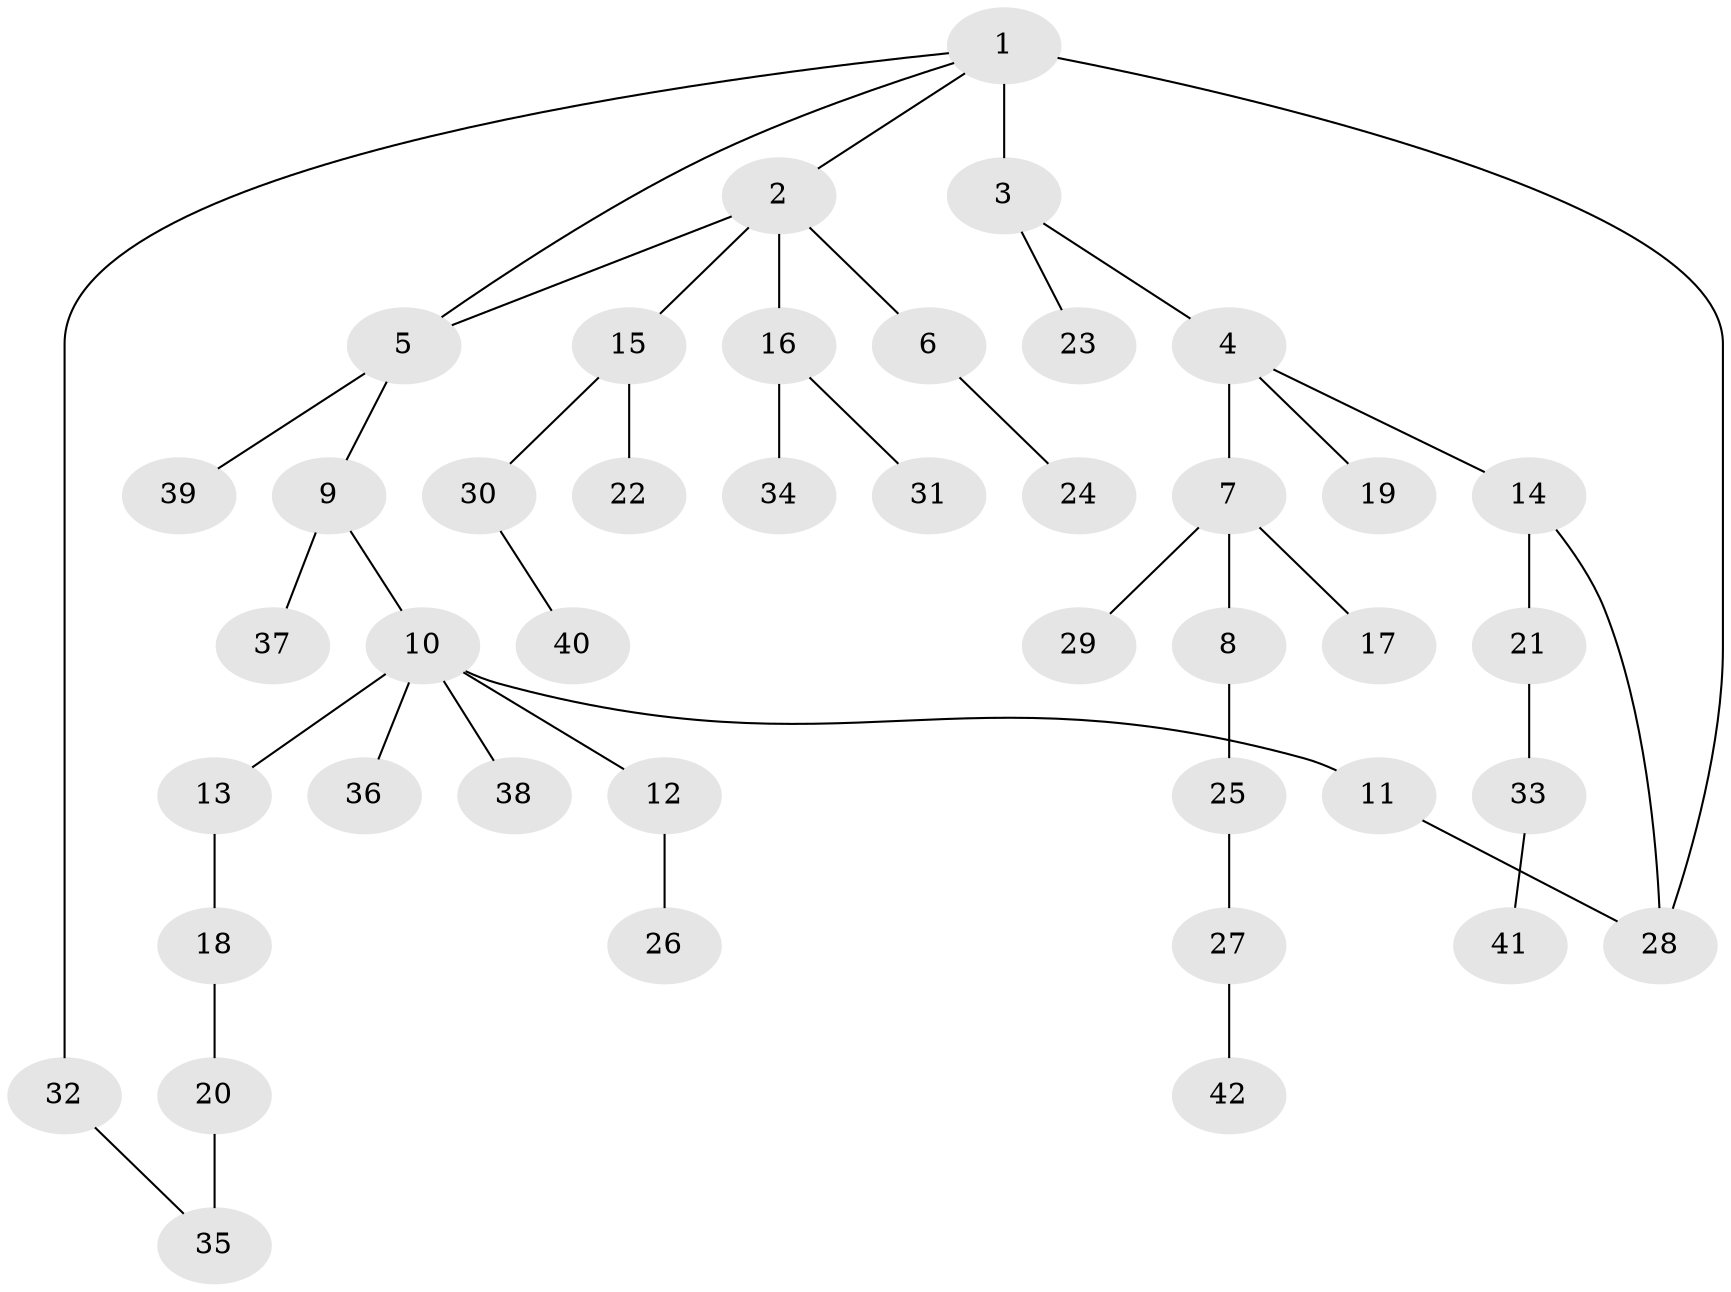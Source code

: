 // original degree distribution, {3: 0.10679611650485436, 7: 0.019417475728155338, 6: 0.02912621359223301, 4: 0.04854368932038835, 5: 0.02912621359223301, 2: 0.32038834951456313, 1: 0.44660194174757284}
// Generated by graph-tools (version 1.1) at 2025/48/03/04/25 22:48:41]
// undirected, 42 vertices, 45 edges
graph export_dot {
  node [color=gray90,style=filled];
  1;
  2;
  3;
  4;
  5;
  6;
  7;
  8;
  9;
  10;
  11;
  12;
  13;
  14;
  15;
  16;
  17;
  18;
  19;
  20;
  21;
  22;
  23;
  24;
  25;
  26;
  27;
  28;
  29;
  30;
  31;
  32;
  33;
  34;
  35;
  36;
  37;
  38;
  39;
  40;
  41;
  42;
  1 -- 2 [weight=1.0];
  1 -- 3 [weight=3.0];
  1 -- 5 [weight=1.0];
  1 -- 28 [weight=1.0];
  1 -- 32 [weight=1.0];
  2 -- 5 [weight=1.0];
  2 -- 6 [weight=1.0];
  2 -- 15 [weight=1.0];
  2 -- 16 [weight=1.0];
  3 -- 4 [weight=1.0];
  3 -- 23 [weight=1.0];
  4 -- 7 [weight=2.0];
  4 -- 14 [weight=1.0];
  4 -- 19 [weight=1.0];
  5 -- 9 [weight=1.0];
  5 -- 39 [weight=1.0];
  6 -- 24 [weight=1.0];
  7 -- 8 [weight=1.0];
  7 -- 17 [weight=1.0];
  7 -- 29 [weight=1.0];
  8 -- 25 [weight=1.0];
  9 -- 10 [weight=1.0];
  9 -- 37 [weight=1.0];
  10 -- 11 [weight=1.0];
  10 -- 12 [weight=1.0];
  10 -- 13 [weight=1.0];
  10 -- 36 [weight=1.0];
  10 -- 38 [weight=1.0];
  11 -- 28 [weight=1.0];
  12 -- 26 [weight=1.0];
  13 -- 18 [weight=3.0];
  14 -- 21 [weight=3.0];
  14 -- 28 [weight=1.0];
  15 -- 22 [weight=1.0];
  15 -- 30 [weight=1.0];
  16 -- 31 [weight=1.0];
  16 -- 34 [weight=1.0];
  18 -- 20 [weight=1.0];
  20 -- 35 [weight=2.0];
  21 -- 33 [weight=1.0];
  25 -- 27 [weight=1.0];
  27 -- 42 [weight=1.0];
  30 -- 40 [weight=1.0];
  32 -- 35 [weight=1.0];
  33 -- 41 [weight=1.0];
}
